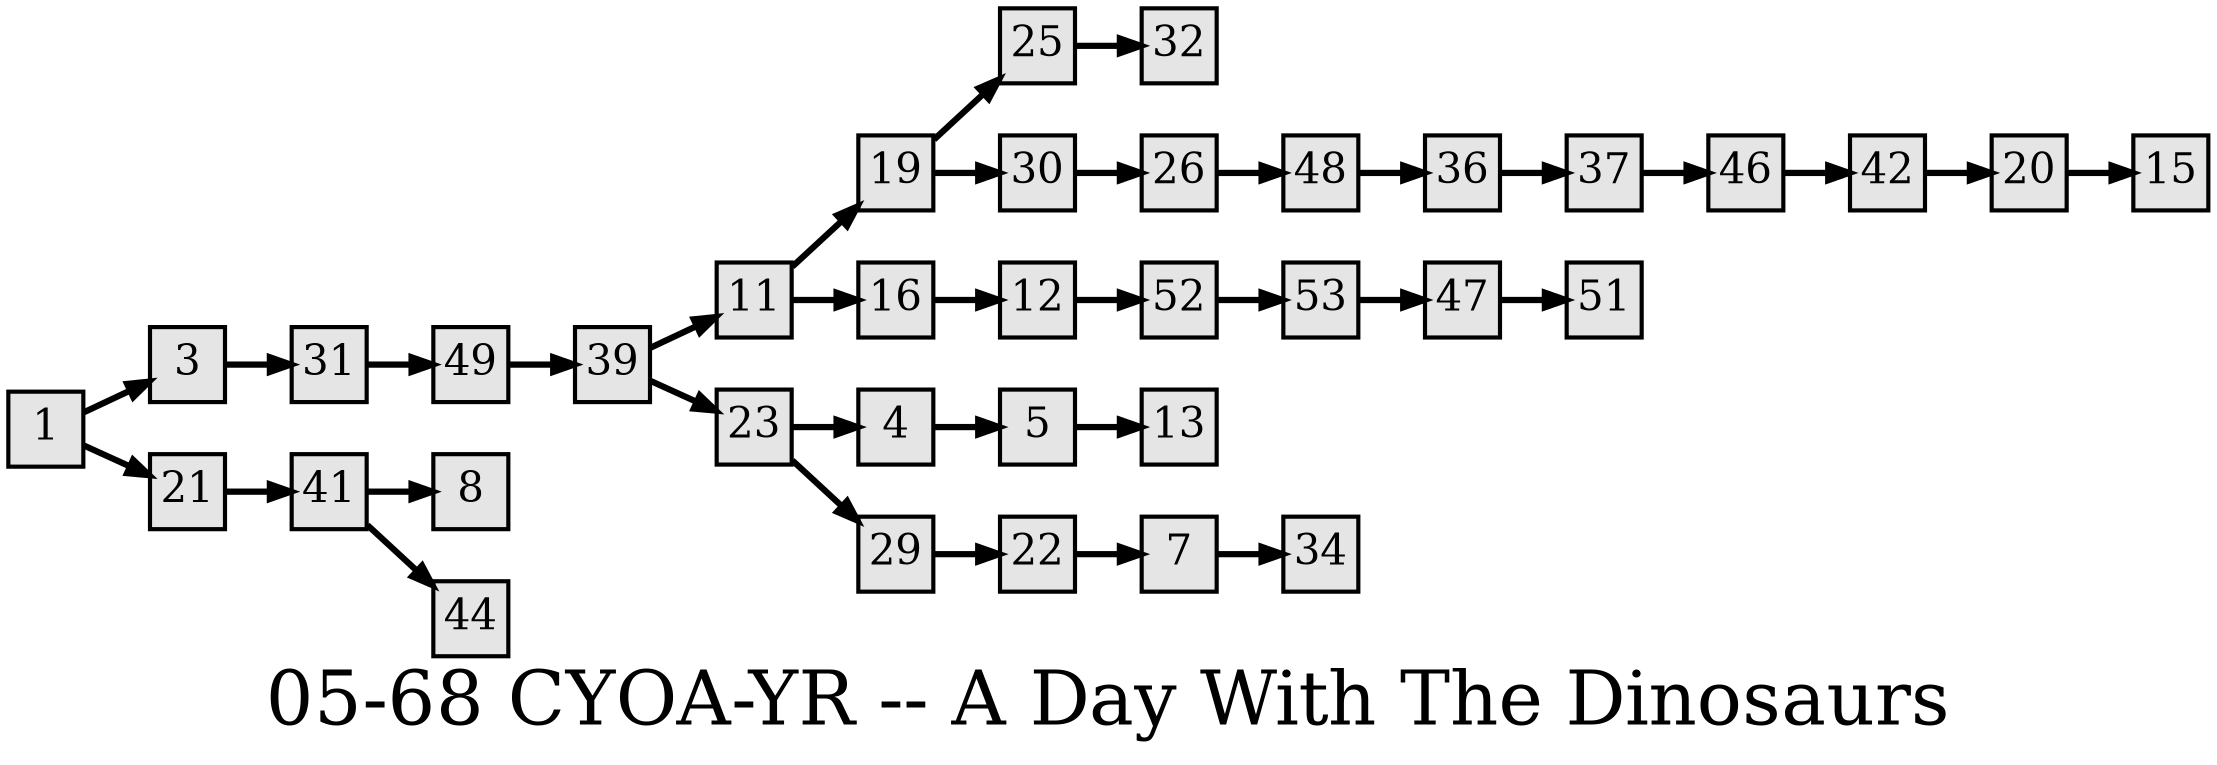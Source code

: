 digraph g{
  graph [ label="05-68 CYOA-YR -- A Day With The Dinosaurs" rankdir=LR, ordering=out, fontsize=36, nodesep="0.35", ranksep="0.45"];
  node  [shape=rect, penwidth=2, fontsize=20, style=filled, fillcolor=grey90, margin="0,0", labelfloat=true, regular=true, fixedsize=true];
  edge  [labelfloat=true, penwidth=3, fontsize=12];

  1 -> 3;
  1 -> 21;
  3 -> 31;
  4 -> 5;
  5 -> 13;
  7 -> 34;
  11 -> 19;
  11 -> 16;
  12 -> 52;
  16 -> 12;
  19 -> 25;
  19 -> 30;
  20 -> 15;
  21 -> 41;
  22 -> 7;
  23 -> 4;
  23 -> 29;
  25 -> 32;
  26 -> 48;
  29 -> 22;
  30 -> 26;
  31 -> 49;
  36 -> 37;
  37 -> 46;
  39 -> 11;
  39 -> 23;
  41 -> 8;
  41 -> 44;
  42 -> 20;
  46 -> 42;
  47 -> 51;
  48 -> 36;
  49 -> 39;
  52 -> 53;
  53 -> 47;
}

